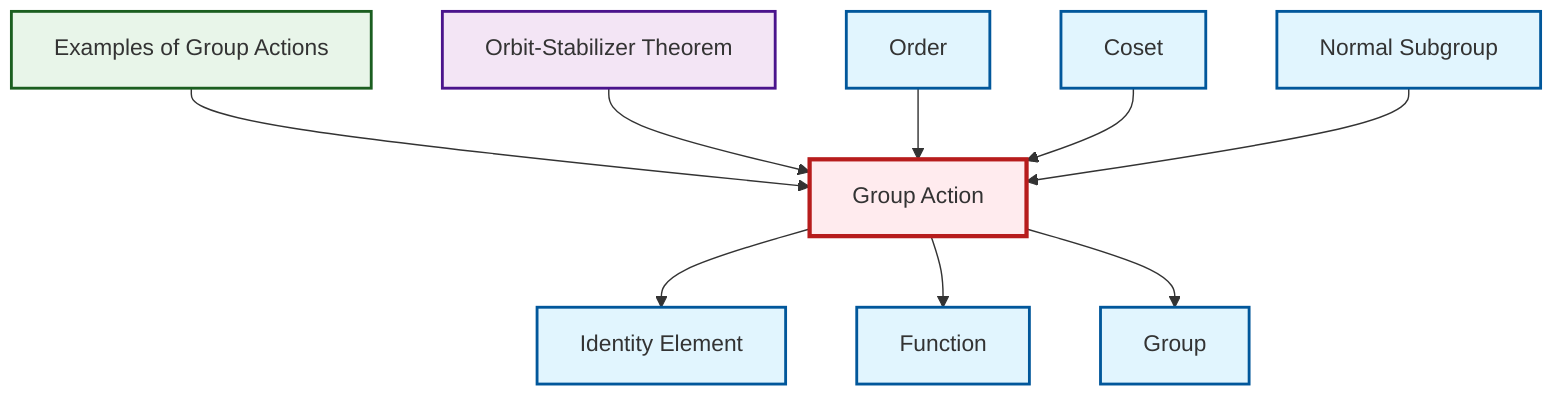 graph TD
    classDef definition fill:#e1f5fe,stroke:#01579b,stroke-width:2px
    classDef theorem fill:#f3e5f5,stroke:#4a148c,stroke-width:2px
    classDef axiom fill:#fff3e0,stroke:#e65100,stroke-width:2px
    classDef example fill:#e8f5e9,stroke:#1b5e20,stroke-width:2px
    classDef current fill:#ffebee,stroke:#b71c1c,stroke-width:3px
    def-coset["Coset"]:::definition
    def-group["Group"]:::definition
    def-group-action["Group Action"]:::definition
    def-identity-element["Identity Element"]:::definition
    ex-group-action-examples["Examples of Group Actions"]:::example
    def-order["Order"]:::definition
    def-function["Function"]:::definition
    def-normal-subgroup["Normal Subgroup"]:::definition
    thm-orbit-stabilizer["Orbit-Stabilizer Theorem"]:::theorem
    ex-group-action-examples --> def-group-action
    def-group-action --> def-identity-element
    def-group-action --> def-function
    thm-orbit-stabilizer --> def-group-action
    def-order --> def-group-action
    def-coset --> def-group-action
    def-normal-subgroup --> def-group-action
    def-group-action --> def-group
    class def-group-action current